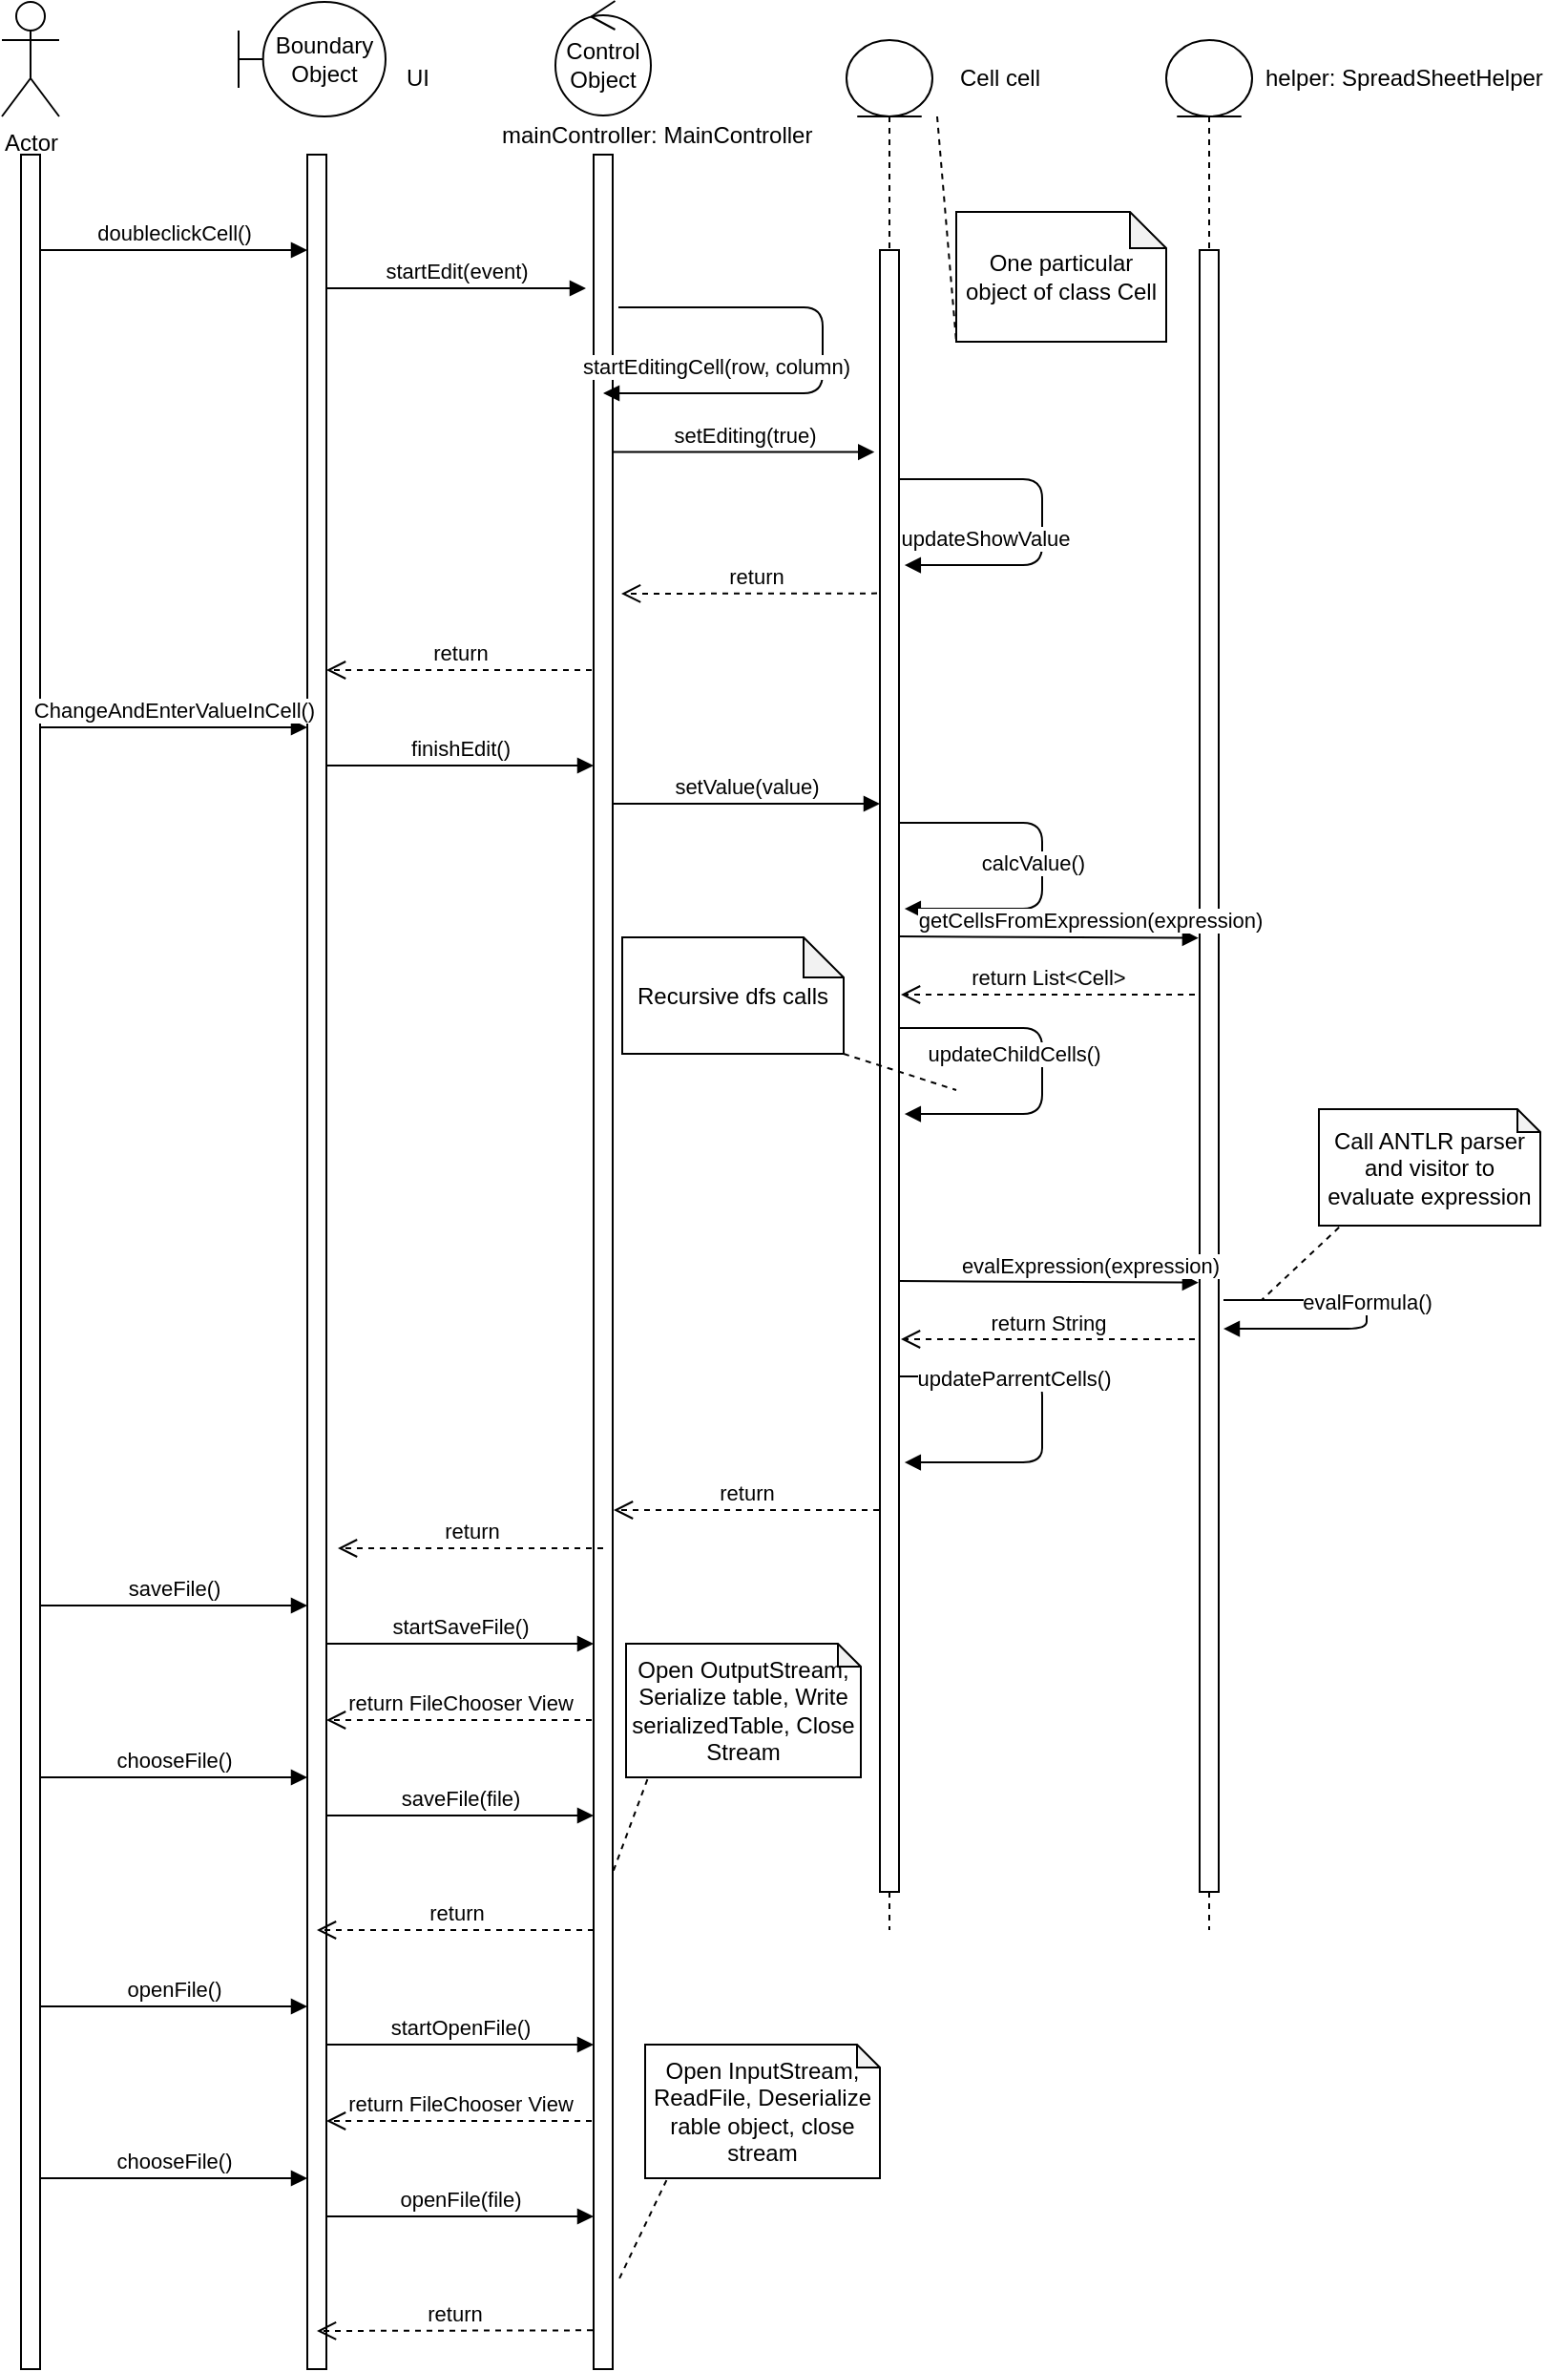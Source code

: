 <mxfile version="12.2.4" pages="1"><diagram id="rHgTLrRnrzlZQiGFA-_V" name="Page-1"><mxGraphModel dx="1271" dy="686" grid="1" gridSize="10" guides="1" tooltips="1" connect="1" arrows="1" fold="1" page="1" pageScale="1" pageWidth="850" pageHeight="1100" math="0" shadow="0"><root><mxCell id="0"/><mxCell id="1" parent="0"/><mxCell id="2" value="Actor" style="shape=umlActor;verticalLabelPosition=bottom;labelBackgroundColor=#ffffff;verticalAlign=top;html=1;outlineConnect=0;" parent="1" vertex="1"><mxGeometry x="30" y="20" width="30" height="60" as="geometry"/></mxCell><mxCell id="4" value="" style="html=1;points=[];perimeter=orthogonalPerimeter;" parent="1" vertex="1"><mxGeometry x="40" y="100" width="10" height="1160" as="geometry"/></mxCell><mxCell id="5" value="Control Object" style="ellipse;shape=umlControl;whiteSpace=wrap;html=1;" parent="1" vertex="1"><mxGeometry x="320" y="19.5" width="50" height="60" as="geometry"/></mxCell><mxCell id="6" value="" style="html=1;points=[];perimeter=orthogonalPerimeter;" parent="1" vertex="1"><mxGeometry x="190" y="100" width="10" height="1160" as="geometry"/></mxCell><mxCell id="7" value="" style="html=1;points=[];perimeter=orthogonalPerimeter;" parent="1" vertex="1"><mxGeometry x="340" y="100" width="10" height="1160" as="geometry"/></mxCell><mxCell id="8" value="Boundary Object" style="shape=umlBoundary;whiteSpace=wrap;html=1;" parent="1" vertex="1"><mxGeometry x="154" y="20" width="77" height="60" as="geometry"/></mxCell><mxCell id="9" value="UI&lt;br&gt;" style="text;html=1;resizable=0;points=[];autosize=1;align=left;verticalAlign=top;spacingTop=-4;" parent="1" vertex="1"><mxGeometry x="240" y="50" width="30" height="10" as="geometry"/></mxCell><mxCell id="10" value="mainController: MainController" style="text;html=1;resizable=0;points=[];autosize=1;align=left;verticalAlign=top;spacingTop=-4;" parent="1" vertex="1"><mxGeometry x="290" y="79.5" width="180" height="10" as="geometry"/></mxCell><mxCell id="13" value="doubleclickCell()" style="html=1;verticalAlign=bottom;endArrow=block;" parent="1" target="6" edge="1"><mxGeometry width="80" relative="1" as="geometry"><mxPoint x="50" y="150" as="sourcePoint"/><mxPoint x="130" y="150" as="targetPoint"/></mxGeometry></mxCell><mxCell id="14" value="startEdit(event)" style="html=1;verticalAlign=bottom;endArrow=block;" parent="1" edge="1"><mxGeometry width="80" relative="1" as="geometry"><mxPoint x="200" y="170" as="sourcePoint"/><mxPoint x="336" y="170" as="targetPoint"/></mxGeometry></mxCell><mxCell id="15" value="startEditingCell(row, column)" style="html=1;verticalAlign=bottom;endArrow=block;" parent="1" edge="1"><mxGeometry x="0.562" y="-5" width="80" relative="1" as="geometry"><mxPoint x="353" y="180" as="sourcePoint"/><mxPoint x="345" y="225" as="targetPoint"/><Array as="points"><mxPoint x="460" y="180"/><mxPoint x="460" y="225"/></Array><mxPoint as="offset"/></mxGeometry></mxCell><mxCell id="16" value="setEditing(true)" style="html=1;verticalAlign=bottom;endArrow=block;entryX=-0.288;entryY=0.123;entryDx=0;entryDy=0;entryPerimeter=0;" parent="1" source="7" target="18" edge="1"><mxGeometry width="80" relative="1" as="geometry"><mxPoint x="360" y="300" as="sourcePoint"/><mxPoint x="470" y="300" as="targetPoint"/></mxGeometry></mxCell><mxCell id="17" value="" style="shape=umlLifeline;participant=umlEntity;perimeter=lifelinePerimeter;whiteSpace=wrap;html=1;container=1;collapsible=0;recursiveResize=0;verticalAlign=top;spacingTop=36;labelBackgroundColor=#ffffff;outlineConnect=0;" parent="1" vertex="1"><mxGeometry x="472.5" y="40" width="45" height="990" as="geometry"/></mxCell><mxCell id="20" value="One particular object of class Cell" style="shape=note;whiteSpace=wrap;html=1;backgroundOutline=1;darkOpacity=0.05;size=19;" parent="1" vertex="1"><mxGeometry x="530" y="130" width="110" height="68" as="geometry"/></mxCell><mxCell id="22" value="" style="endArrow=none;dashed=1;html=1;entryX=0;entryY=1;entryDx=0;entryDy=0;entryPerimeter=0;" parent="1" target="20" edge="1"><mxGeometry width="50" height="50" relative="1" as="geometry"><mxPoint x="520" y="80" as="sourcePoint"/><mxPoint x="647.5" y="8" as="targetPoint"/></mxGeometry></mxCell><mxCell id="23" value="Cell cell&lt;br&gt;" style="text;html=1;resizable=0;points=[];autosize=1;align=left;verticalAlign=top;spacingTop=-4;" parent="1" vertex="1"><mxGeometry x="530" y="50" width="60" height="10" as="geometry"/></mxCell><mxCell id="24" value="updateShowValue" style="html=1;verticalAlign=bottom;endArrow=block;entryX=1.291;entryY=0.133;entryDx=0;entryDy=0;entryPerimeter=0;" parent="1" edge="1"><mxGeometry x="0.562" y="-5" width="80" relative="1" as="geometry"><mxPoint x="500" y="270" as="sourcePoint"/><mxPoint x="502.91" y="315.02" as="targetPoint"/><Array as="points"><mxPoint x="575" y="270"/><mxPoint x="575" y="315"/></Array><mxPoint as="offset"/></mxGeometry></mxCell><mxCell id="26" value="return" style="html=1;verticalAlign=bottom;endArrow=open;dashed=1;endSize=8;exitX=0;exitY=0.17;exitDx=0;exitDy=0;exitPerimeter=0;" parent="1" edge="1"><mxGeometry relative="1" as="geometry"><mxPoint x="494.5" y="329.8" as="sourcePoint"/><mxPoint x="354.5" y="330" as="targetPoint"/></mxGeometry></mxCell><mxCell id="18" value="" style="html=1;points=[];perimeter=orthogonalPerimeter;" parent="1" vertex="1"><mxGeometry x="490" y="150" width="10" height="860" as="geometry"/></mxCell><mxCell id="27" value="return" style="html=1;verticalAlign=bottom;endArrow=open;dashed=1;endSize=8;" parent="1" target="6" edge="1"><mxGeometry relative="1" as="geometry"><mxPoint x="339" y="370" as="sourcePoint"/><mxPoint x="200" y="340" as="targetPoint"/></mxGeometry></mxCell><mxCell id="29" value="ChangeAndEnterValueInCell()&lt;br&gt;" style="html=1;verticalAlign=bottom;endArrow=block;" parent="1" edge="1"><mxGeometry width="80" relative="1" as="geometry"><mxPoint x="50.0" y="400.0" as="sourcePoint"/><mxPoint x="190" y="400.0" as="targetPoint"/></mxGeometry></mxCell><mxCell id="32" value="setValue(value)" style="html=1;verticalAlign=bottom;endArrow=block;" parent="1" edge="1"><mxGeometry width="80" relative="1" as="geometry"><mxPoint x="350.0" y="440.0" as="sourcePoint"/><mxPoint x="490" y="440.0" as="targetPoint"/></mxGeometry></mxCell><mxCell id="33" value="finishEdit()" style="html=1;verticalAlign=bottom;endArrow=block;" parent="1" edge="1"><mxGeometry width="80" relative="1" as="geometry"><mxPoint x="200.0" y="420.0" as="sourcePoint"/><mxPoint x="340" y="420.0" as="targetPoint"/></mxGeometry></mxCell><mxCell id="36" value="calcValue()" style="html=1;verticalAlign=bottom;endArrow=block;entryX=1.291;entryY=0.133;entryDx=0;entryDy=0;entryPerimeter=0;" parent="1" edge="1"><mxGeometry x="0.093" y="-5" width="80" relative="1" as="geometry"><mxPoint x="500" y="450" as="sourcePoint"/><mxPoint x="502.91" y="495.02" as="targetPoint"/><Array as="points"><mxPoint x="575" y="450"/><mxPoint x="575" y="495"/></Array><mxPoint as="offset"/></mxGeometry></mxCell><mxCell id="37" value="" style="shape=umlLifeline;participant=umlEntity;perimeter=lifelinePerimeter;whiteSpace=wrap;html=1;container=1;collapsible=0;recursiveResize=0;verticalAlign=top;spacingTop=36;labelBackgroundColor=#ffffff;outlineConnect=0;" parent="1" vertex="1"><mxGeometry x="640" y="40" width="45" height="990" as="geometry"/></mxCell><mxCell id="38" value="" style="html=1;points=[];perimeter=orthogonalPerimeter;" parent="1" vertex="1"><mxGeometry x="657.5" y="150" width="10" height="860" as="geometry"/></mxCell><mxCell id="39" value="helper: SpreadSheetHelper&lt;br&gt;" style="text;html=1;resizable=0;points=[];autosize=1;align=left;verticalAlign=top;spacingTop=-4;" parent="1" vertex="1"><mxGeometry x="689.5" y="50" width="160" height="10" as="geometry"/></mxCell><mxCell id="40" value="updateChildCells()" style="html=1;verticalAlign=bottom;endArrow=block;entryX=1.291;entryY=0.133;entryDx=0;entryDy=0;entryPerimeter=0;" parent="1" edge="1"><mxGeometry x="0.015" y="-15" width="80" relative="1" as="geometry"><mxPoint x="500" y="557.5" as="sourcePoint"/><mxPoint x="502.91" y="602.52" as="targetPoint"/><Array as="points"><mxPoint x="575" y="557.5"/><mxPoint x="575" y="602.5"/></Array><mxPoint as="offset"/></mxGeometry></mxCell><mxCell id="41" value="evalFormula()" style="html=1;verticalAlign=bottom;endArrow=block;entryX=1.248;entryY=0.657;entryDx=0;entryDy=0;entryPerimeter=0;" parent="1" target="38" edge="1"><mxGeometry x="0.093" y="-5" width="80" relative="1" as="geometry"><mxPoint x="670" y="700" as="sourcePoint"/><mxPoint x="672.91" y="745.02" as="targetPoint"/><Array as="points"><mxPoint x="745" y="700"/><mxPoint x="745" y="715"/></Array><mxPoint as="offset"/></mxGeometry></mxCell><mxCell id="42" value="Recursive dfs calls&lt;br&gt;" style="shape=note;whiteSpace=wrap;html=1;backgroundOutline=1;darkOpacity=0.05;size=21;" parent="1" vertex="1"><mxGeometry x="355" y="510" width="116" height="61" as="geometry"/></mxCell><mxCell id="43" value="" style="endArrow=none;dashed=1;html=1;exitX=1;exitY=1;exitDx=0;exitDy=0;exitPerimeter=0;" parent="1" source="42" edge="1"><mxGeometry width="50" height="50" relative="1" as="geometry"><mxPoint x="540" y="670" as="sourcePoint"/><mxPoint x="530" y="590" as="targetPoint"/></mxGeometry></mxCell><mxCell id="44" value="getCellsFromExpression(expression)" style="html=1;verticalAlign=bottom;endArrow=block;entryX=-0.054;entryY=0.419;entryDx=0;entryDy=0;entryPerimeter=0;" parent="1" target="38" edge="1"><mxGeometry x="0.274" width="80" relative="1" as="geometry"><mxPoint x="500" y="509.5" as="sourcePoint"/><mxPoint x="640" y="509.5" as="targetPoint"/><mxPoint as="offset"/></mxGeometry></mxCell><mxCell id="45" value="return List&amp;lt;Cell&amp;gt;" style="html=1;verticalAlign=bottom;endArrow=open;dashed=1;endSize=8;" parent="1" edge="1"><mxGeometry relative="1" as="geometry"><mxPoint x="655" y="540" as="sourcePoint"/><mxPoint x="501" y="540" as="targetPoint"/></mxGeometry></mxCell><mxCell id="46" value="evalExpression(expression)" style="html=1;verticalAlign=bottom;endArrow=block;entryX=-0.054;entryY=0.419;entryDx=0;entryDy=0;entryPerimeter=0;" parent="1" edge="1"><mxGeometry x="0.274" width="80" relative="1" as="geometry"><mxPoint x="500" y="690" as="sourcePoint"/><mxPoint x="656.96" y="690.84" as="targetPoint"/><mxPoint as="offset"/></mxGeometry></mxCell><mxCell id="47" value="return String" style="html=1;verticalAlign=bottom;endArrow=open;dashed=1;endSize=8;" parent="1" edge="1"><mxGeometry relative="1" as="geometry"><mxPoint x="655" y="720.5" as="sourcePoint"/><mxPoint x="501" y="720.5" as="targetPoint"/></mxGeometry></mxCell><mxCell id="48" value="updateParrentCells()" style="html=1;verticalAlign=bottom;endArrow=block;entryX=1.291;entryY=0.133;entryDx=0;entryDy=0;entryPerimeter=0;" parent="1" edge="1"><mxGeometry x="-0.115" y="-15" width="80" relative="1" as="geometry"><mxPoint x="500" y="740" as="sourcePoint"/><mxPoint x="502.91" y="785.02" as="targetPoint"/><Array as="points"><mxPoint x="575" y="740"/><mxPoint x="575" y="760"/><mxPoint x="575" y="785"/></Array><mxPoint as="offset"/></mxGeometry></mxCell><mxCell id="49" value="return" style="html=1;verticalAlign=bottom;endArrow=open;dashed=1;endSize=8;" parent="1" edge="1"><mxGeometry relative="1" as="geometry"><mxPoint x="489.5" y="810" as="sourcePoint"/><mxPoint x="350.5" y="810" as="targetPoint"/></mxGeometry></mxCell><mxCell id="50" value="return" style="html=1;verticalAlign=bottom;endArrow=open;dashed=1;endSize=8;" parent="1" edge="1"><mxGeometry relative="1" as="geometry"><mxPoint x="345" y="830" as="sourcePoint"/><mxPoint x="206" y="830" as="targetPoint"/></mxGeometry></mxCell><mxCell id="51" value="Call ANTLR parser and visitor to evaluate expression" style="shape=note;whiteSpace=wrap;html=1;backgroundOutline=1;darkOpacity=0.05;size=12;" parent="1" vertex="1"><mxGeometry x="720" y="600" width="116" height="61" as="geometry"/></mxCell><mxCell id="52" value="" style="endArrow=none;dashed=1;html=1;exitX=0.091;exitY=1.015;exitDx=0;exitDy=0;exitPerimeter=0;" parent="1" source="51" edge="1"><mxGeometry width="50" height="50" relative="1" as="geometry"><mxPoint x="935" y="695" as="sourcePoint"/><mxPoint x="690" y="700" as="targetPoint"/></mxGeometry></mxCell><mxCell id="53" value="saveFile()" style="html=1;verticalAlign=bottom;endArrow=block;" parent="1" edge="1"><mxGeometry width="80" relative="1" as="geometry"><mxPoint x="50" y="860" as="sourcePoint"/><mxPoint x="190" y="860" as="targetPoint"/></mxGeometry></mxCell><mxCell id="55" value="startSaveFile()" style="html=1;verticalAlign=bottom;endArrow=block;" parent="1" edge="1"><mxGeometry width="80" relative="1" as="geometry"><mxPoint x="200" y="880" as="sourcePoint"/><mxPoint x="340" y="880" as="targetPoint"/></mxGeometry></mxCell><mxCell id="56" value="return FileChooser View" style="html=1;verticalAlign=bottom;endArrow=open;dashed=1;endSize=8;" parent="1" edge="1"><mxGeometry relative="1" as="geometry"><mxPoint x="339" y="920" as="sourcePoint"/><mxPoint x="200" y="920" as="targetPoint"/></mxGeometry></mxCell><mxCell id="57" value="chooseFile()" style="html=1;verticalAlign=bottom;endArrow=block;" parent="1" edge="1"><mxGeometry width="80" relative="1" as="geometry"><mxPoint x="50" y="950" as="sourcePoint"/><mxPoint x="190" y="950" as="targetPoint"/></mxGeometry></mxCell><mxCell id="58" value="saveFile(file)" style="html=1;verticalAlign=bottom;endArrow=block;" parent="1" edge="1"><mxGeometry width="80" relative="1" as="geometry"><mxPoint x="200" y="970" as="sourcePoint"/><mxPoint x="340" y="970" as="targetPoint"/></mxGeometry></mxCell><mxCell id="61" value="Open OutputStream, Serialize table, Write serializedTable, Close Stream" style="shape=note;whiteSpace=wrap;html=1;backgroundOutline=1;darkOpacity=0.05;size=12;" parent="1" vertex="1"><mxGeometry x="357" y="880" width="123" height="70" as="geometry"/></mxCell><mxCell id="62" value="" style="endArrow=none;dashed=1;html=1;exitX=0.091;exitY=1.015;exitDx=0;exitDy=0;exitPerimeter=0;" parent="1" source="61" edge="1"><mxGeometry width="50" height="50" relative="1" as="geometry"><mxPoint x="595" y="995" as="sourcePoint"/><mxPoint x="350.0" y="1000" as="targetPoint"/></mxGeometry></mxCell><mxCell id="63" value="return" style="html=1;verticalAlign=bottom;endArrow=open;dashed=1;endSize=8;" parent="1" edge="1"><mxGeometry relative="1" as="geometry"><mxPoint x="340" y="1030" as="sourcePoint"/><mxPoint x="195" y="1030" as="targetPoint"/></mxGeometry></mxCell><mxCell id="74" value="openFile()" style="html=1;verticalAlign=bottom;endArrow=block;" parent="1" edge="1"><mxGeometry width="80" relative="1" as="geometry"><mxPoint x="50" y="1070" as="sourcePoint"/><mxPoint x="190" y="1070" as="targetPoint"/></mxGeometry></mxCell><mxCell id="75" value="startOpenFile()" style="html=1;verticalAlign=bottom;endArrow=block;" parent="1" edge="1"><mxGeometry width="80" relative="1" as="geometry"><mxPoint x="200" y="1090" as="sourcePoint"/><mxPoint x="340" y="1090" as="targetPoint"/></mxGeometry></mxCell><mxCell id="76" value="return FileChooser View" style="html=1;verticalAlign=bottom;endArrow=open;dashed=1;endSize=8;" parent="1" edge="1"><mxGeometry relative="1" as="geometry"><mxPoint x="339" y="1130" as="sourcePoint"/><mxPoint x="200" y="1130" as="targetPoint"/></mxGeometry></mxCell><mxCell id="77" value="chooseFile()" style="html=1;verticalAlign=bottom;endArrow=block;" parent="1" edge="1"><mxGeometry width="80" relative="1" as="geometry"><mxPoint x="50" y="1160" as="sourcePoint"/><mxPoint x="190" y="1160" as="targetPoint"/></mxGeometry></mxCell><mxCell id="78" value="openFile(file)" style="html=1;verticalAlign=bottom;endArrow=block;" parent="1" edge="1"><mxGeometry width="80" relative="1" as="geometry"><mxPoint x="200" y="1180" as="sourcePoint"/><mxPoint x="340" y="1180" as="targetPoint"/></mxGeometry></mxCell><mxCell id="79" value="return" style="html=1;verticalAlign=bottom;endArrow=open;dashed=1;endSize=8;exitX=-0.05;exitY=0.989;exitDx=0;exitDy=0;exitPerimeter=0;" parent="1" edge="1"><mxGeometry relative="1" as="geometry"><mxPoint x="339.5" y="1239.66" as="sourcePoint"/><mxPoint x="195" y="1240" as="targetPoint"/></mxGeometry></mxCell><mxCell id="84" value="Open InputStream, ReadFile, Deserialize rable object, close stream" style="shape=note;whiteSpace=wrap;html=1;backgroundOutline=1;darkOpacity=0.05;size=12;" parent="1" vertex="1"><mxGeometry x="367" y="1090" width="123" height="70" as="geometry"/></mxCell><mxCell id="85" value="" style="endArrow=none;dashed=1;html=1;exitX=0.091;exitY=1.015;exitDx=0;exitDy=0;exitPerimeter=0;entryX=1.299;entryY=0.96;entryDx=0;entryDy=0;entryPerimeter=0;" parent="1" source="84" target="7" edge="1"><mxGeometry width="50" height="50" relative="1" as="geometry"><mxPoint x="605" y="1205" as="sourcePoint"/><mxPoint x="360.0" y="1210" as="targetPoint"/></mxGeometry></mxCell></root></mxGraphModel></diagram></mxfile>